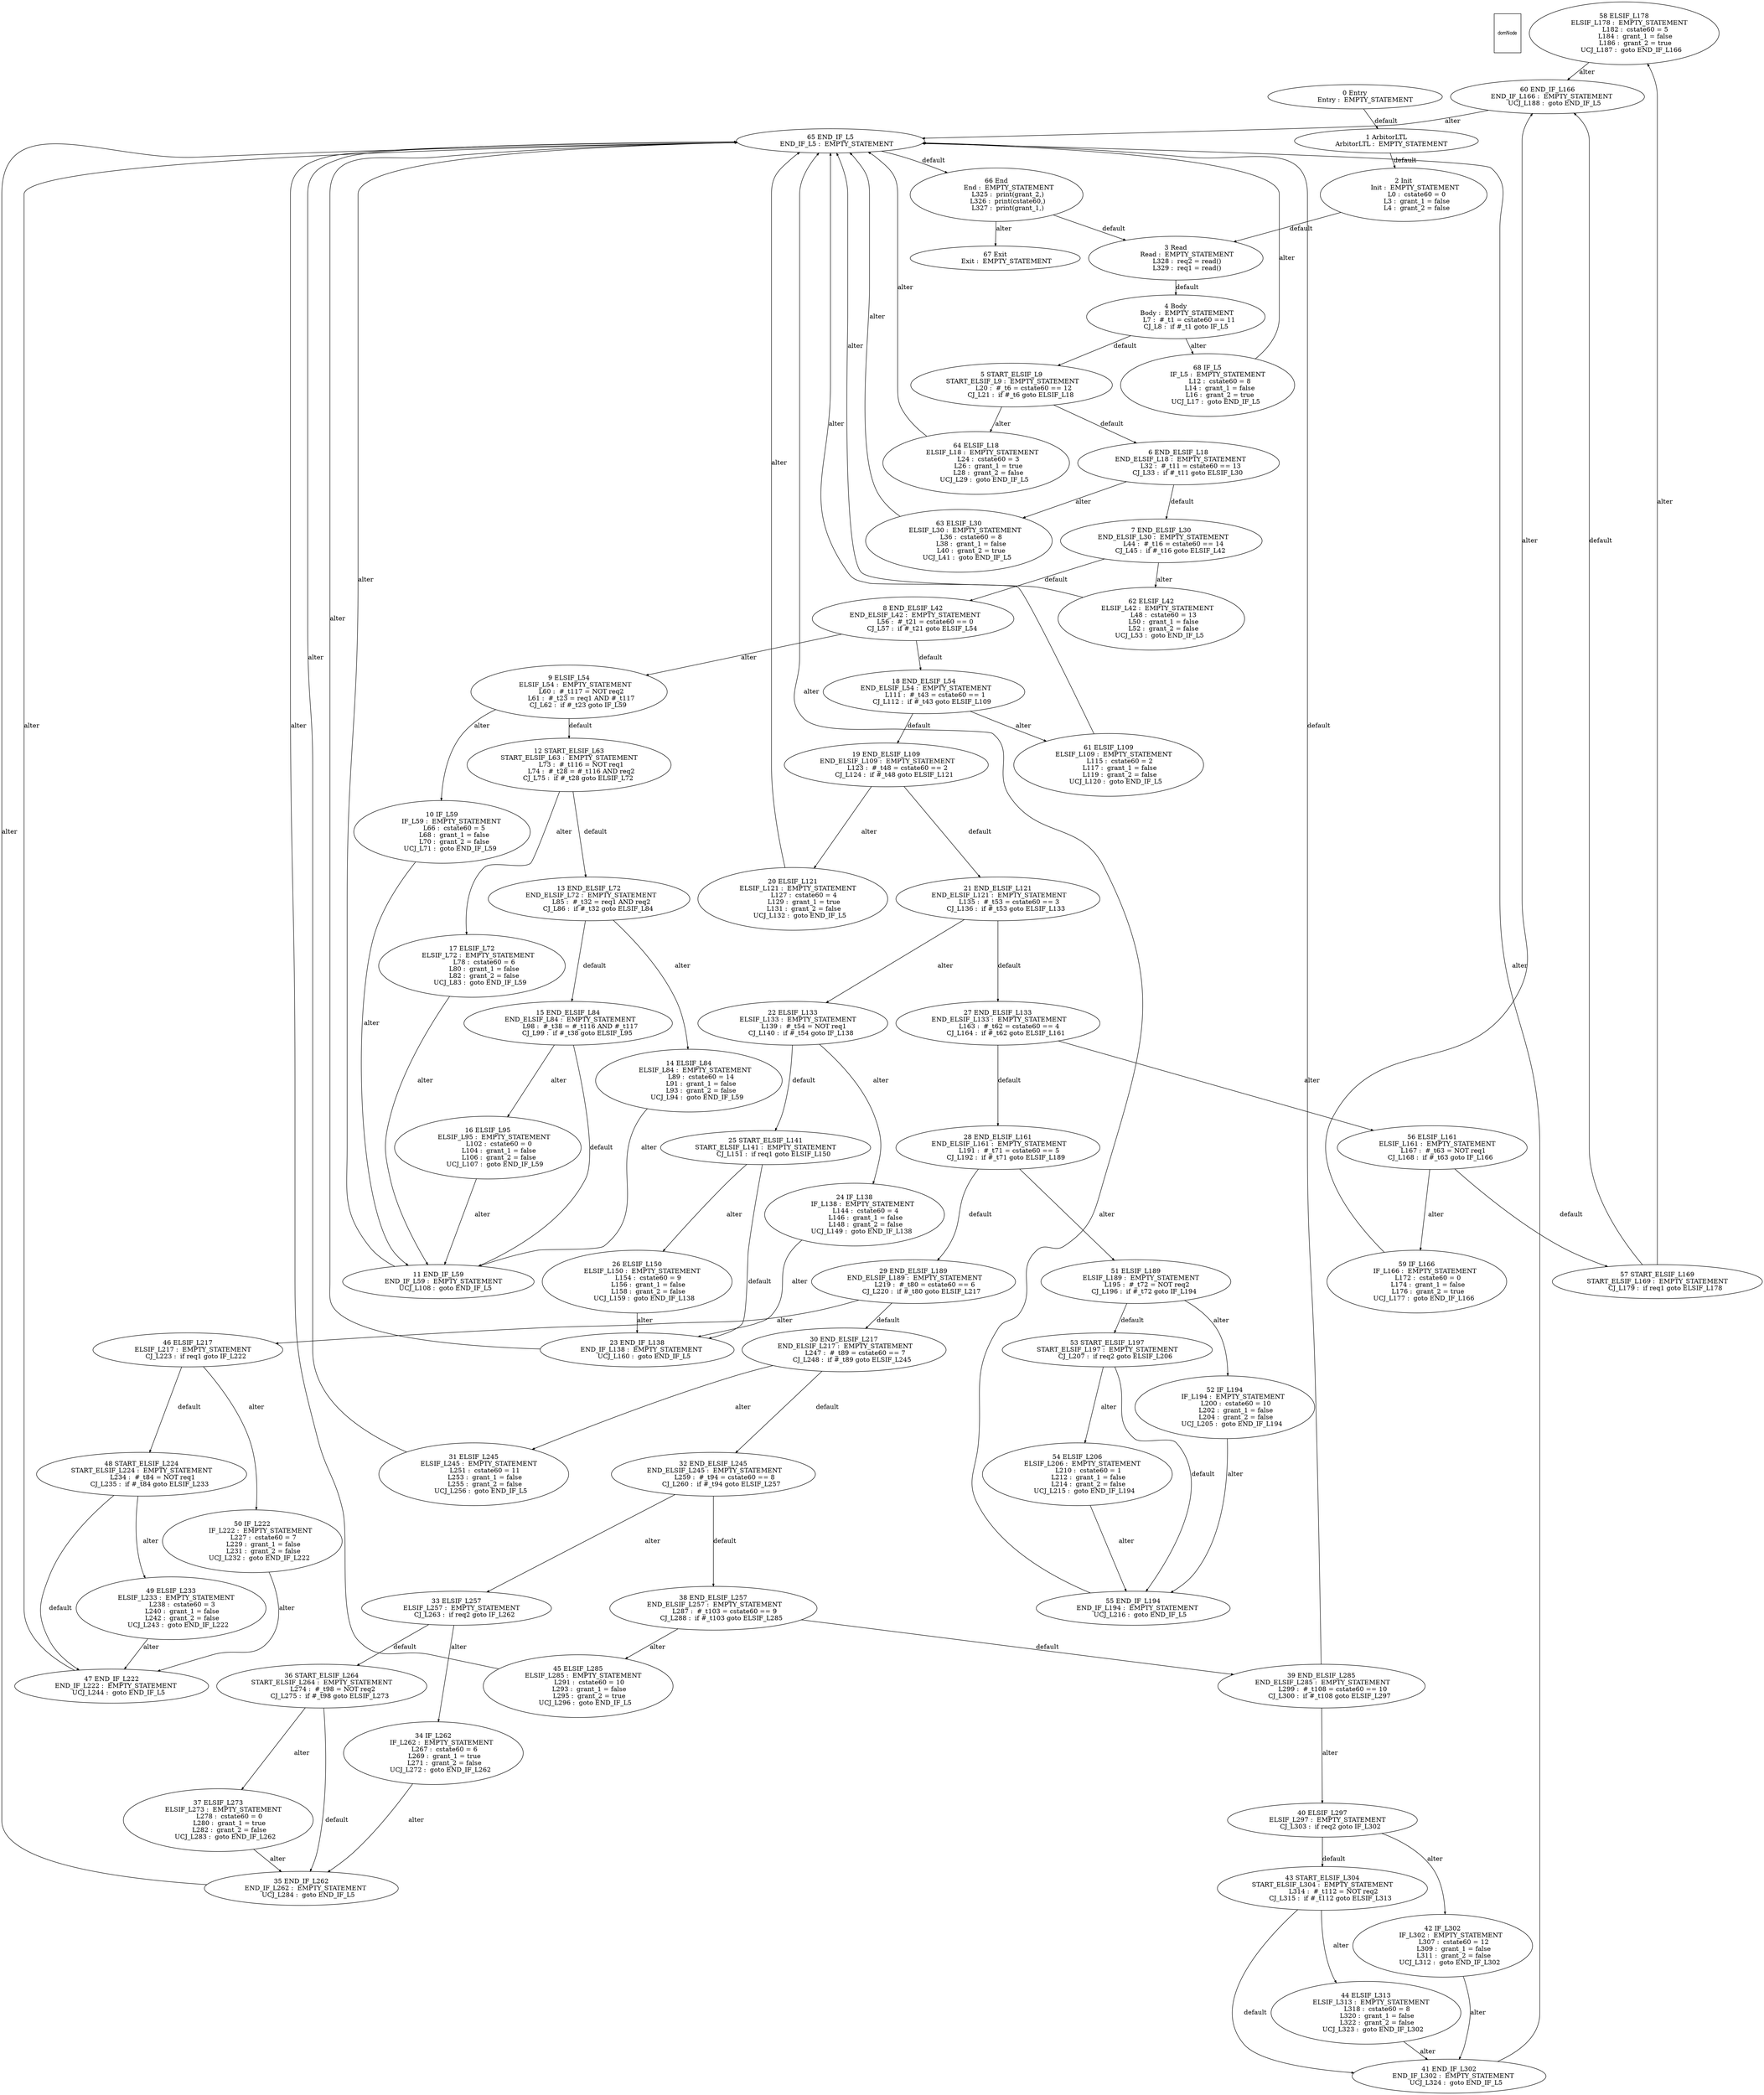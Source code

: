 digraph G {
  ranksep=.25;
  edge [arrowsize=.5]
  domNode [shape=rectangle, fontname="ArialNarrow",
        fontsize=12,  height=1.2];
  "58 ELSIF_L178
     ELSIF_L178 :  EMPTY_STATEMENT
           L182 :  cstate60 = 5
           L184 :  grant_1 = false
           L186 :  grant_2 = true
       UCJ_L187 :  goto END_IF_L166
"; "10 IF_L59
         IF_L59 :  EMPTY_STATEMENT
            L66 :  cstate60 = 5
            L68 :  grant_1 = false
            L70 :  grant_2 = false
        UCJ_L71 :  goto END_IF_L59
"; "45 ELSIF_L285
     ELSIF_L285 :  EMPTY_STATEMENT
           L291 :  cstate60 = 10
           L293 :  grant_1 = false
           L295 :  grant_2 = true
       UCJ_L296 :  goto END_IF_L5
"; "41 END_IF_L302
    END_IF_L302 :  EMPTY_STATEMENT
       UCJ_L324 :  goto END_IF_L5
"; "39 END_ELSIF_L285
 END_ELSIF_L285 :  EMPTY_STATEMENT
           L299 :  #_t108 = cstate60 == 10
        CJ_L300 :  if #_t108 goto ELSIF_L297
"; "16 ELSIF_L95
      ELSIF_L95 :  EMPTY_STATEMENT
           L102 :  cstate60 = 0
           L104 :  grant_1 = false
           L106 :  grant_2 = false
       UCJ_L107 :  goto END_IF_L59
"; "38 END_ELSIF_L257
 END_ELSIF_L257 :  EMPTY_STATEMENT
           L287 :  #_t103 = cstate60 == 9
        CJ_L288 :  if #_t103 goto ELSIF_L285
"; "37 ELSIF_L273
     ELSIF_L273 :  EMPTY_STATEMENT
           L278 :  cstate60 = 0
           L280 :  grant_1 = true
           L282 :  grant_2 = false
       UCJ_L283 :  goto END_IF_L262
"; "27 END_ELSIF_L133
 END_ELSIF_L133 :  EMPTY_STATEMENT
           L163 :  #_t62 = cstate60 == 4
        CJ_L164 :  if #_t62 goto ELSIF_L161
"; "54 ELSIF_L206
     ELSIF_L206 :  EMPTY_STATEMENT
           L210 :  cstate60 = 1
           L212 :  grant_1 = false
           L214 :  grant_2 = false
       UCJ_L215 :  goto END_IF_L194
"; "47 END_IF_L222
    END_IF_L222 :  EMPTY_STATEMENT
       UCJ_L244 :  goto END_IF_L5
"; "12 START_ELSIF_L63
START_ELSIF_L63 :  EMPTY_STATEMENT
            L73 :  #_t116 = NOT req1
            L74 :  #_t28 = #_t116 AND req2
         CJ_L75 :  if #_t28 goto ELSIF_L72
"; "17 ELSIF_L72
      ELSIF_L72 :  EMPTY_STATEMENT
            L78 :  cstate60 = 6
            L80 :  grant_1 = false
            L82 :  grant_2 = false
        UCJ_L83 :  goto END_IF_L59
"; "33 ELSIF_L257
     ELSIF_L257 :  EMPTY_STATEMENT
        CJ_L263 :  if req2 goto IF_L262
"; "22 ELSIF_L133
     ELSIF_L133 :  EMPTY_STATEMENT
           L139 :  #_t54 = NOT req1
        CJ_L140 :  if #_t54 goto IF_L138
"; "25 START_ELSIF_L141
START_ELSIF_L141 :  EMPTY_STATEMENT
        CJ_L151 :  if req1 goto ELSIF_L150
"; "60 END_IF_L166
    END_IF_L166 :  EMPTY_STATEMENT
       UCJ_L188 :  goto END_IF_L5
"; "32 END_ELSIF_L245
 END_ELSIF_L245 :  EMPTY_STATEMENT
           L259 :  #_t94 = cstate60 == 8
        CJ_L260 :  if #_t94 goto ELSIF_L257
"; "19 END_ELSIF_L109
 END_ELSIF_L109 :  EMPTY_STATEMENT
           L123 :  #_t48 = cstate60 == 2
        CJ_L124 :  if #_t48 goto ELSIF_L121
"; "44 ELSIF_L313
     ELSIF_L313 :  EMPTY_STATEMENT
           L318 :  cstate60 = 8
           L320 :  grant_1 = false
           L322 :  grant_2 = false
       UCJ_L323 :  goto END_IF_L302
"; "35 END_IF_L262
    END_IF_L262 :  EMPTY_STATEMENT
       UCJ_L284 :  goto END_IF_L5
"; "43 START_ELSIF_L304
START_ELSIF_L304 :  EMPTY_STATEMENT
           L314 :  #_t112 = NOT req2
        CJ_L315 :  if #_t112 goto ELSIF_L313
"; "62 ELSIF_L42
      ELSIF_L42 :  EMPTY_STATEMENT
            L48 :  cstate60 = 13
            L50 :  grant_1 = false
            L52 :  grant_2 = false
        UCJ_L53 :  goto END_IF_L5
"; "50 IF_L222
        IF_L222 :  EMPTY_STATEMENT
           L227 :  cstate60 = 7
           L229 :  grant_1 = false
           L231 :  grant_2 = false
       UCJ_L232 :  goto END_IF_L222
"; "55 END_IF_L194
    END_IF_L194 :  EMPTY_STATEMENT
       UCJ_L216 :  goto END_IF_L5
"; "57 START_ELSIF_L169
START_ELSIF_L169 :  EMPTY_STATEMENT
        CJ_L179 :  if req1 goto ELSIF_L178
"; "53 START_ELSIF_L197
START_ELSIF_L197 :  EMPTY_STATEMENT
        CJ_L207 :  if req2 goto ELSIF_L206
"; "1 ArbitorLTL
     ArbitorLTL :  EMPTY_STATEMENT
"; "4 Body
           Body :  EMPTY_STATEMENT
             L7 :  #_t1 = cstate60 == 11
          CJ_L8 :  if #_t1 goto IF_L5
"; "18 END_ELSIF_L54
  END_ELSIF_L54 :  EMPTY_STATEMENT
           L111 :  #_t43 = cstate60 == 1
        CJ_L112 :  if #_t43 goto ELSIF_L109
"; "63 ELSIF_L30
      ELSIF_L30 :  EMPTY_STATEMENT
            L36 :  cstate60 = 8
            L38 :  grant_1 = false
            L40 :  grant_2 = true
        UCJ_L41 :  goto END_IF_L5
"; "52 IF_L194
        IF_L194 :  EMPTY_STATEMENT
           L200 :  cstate60 = 10
           L202 :  grant_1 = false
           L204 :  grant_2 = false
       UCJ_L205 :  goto END_IF_L194
"; "0 Entry
          Entry :  EMPTY_STATEMENT
"; "15 END_ELSIF_L84
  END_ELSIF_L84 :  EMPTY_STATEMENT
            L98 :  #_t38 = #_t116 AND #_t117
         CJ_L99 :  if #_t38 goto ELSIF_L95
"; "59 IF_L166
        IF_L166 :  EMPTY_STATEMENT
           L172 :  cstate60 = 0
           L174 :  grant_1 = false
           L176 :  grant_2 = true
       UCJ_L177 :  goto END_IF_L166
"; "36 START_ELSIF_L264
START_ELSIF_L264 :  EMPTY_STATEMENT
           L274 :  #_t98 = NOT req2
        CJ_L275 :  if #_t98 goto ELSIF_L273
"; "6 END_ELSIF_L18
  END_ELSIF_L18 :  EMPTY_STATEMENT
            L32 :  #_t11 = cstate60 == 13
         CJ_L33 :  if #_t11 goto ELSIF_L30
"; "49 ELSIF_L233
     ELSIF_L233 :  EMPTY_STATEMENT
           L238 :  cstate60 = 3
           L240 :  grant_1 = false
           L242 :  grant_2 = false
       UCJ_L243 :  goto END_IF_L222
"; "40 ELSIF_L297
     ELSIF_L297 :  EMPTY_STATEMENT
        CJ_L303 :  if req2 goto IF_L302
"; "42 IF_L302
        IF_L302 :  EMPTY_STATEMENT
           L307 :  cstate60 = 12
           L309 :  grant_1 = false
           L311 :  grant_2 = false
       UCJ_L312 :  goto END_IF_L302
"; "30 END_ELSIF_L217
 END_ELSIF_L217 :  EMPTY_STATEMENT
           L247 :  #_t89 = cstate60 == 7
        CJ_L248 :  if #_t89 goto ELSIF_L245
"; "3 Read
           Read :  EMPTY_STATEMENT
           L328 :  req2 = read()
           L329 :  req1 = read()
"; "56 ELSIF_L161
     ELSIF_L161 :  EMPTY_STATEMENT
           L167 :  #_t63 = NOT req1
        CJ_L168 :  if #_t63 goto IF_L166
"; "11 END_IF_L59
     END_IF_L59 :  EMPTY_STATEMENT
       UCJ_L108 :  goto END_IF_L5
"; "26 ELSIF_L150
     ELSIF_L150 :  EMPTY_STATEMENT
           L154 :  cstate60 = 9
           L156 :  grant_1 = false
           L158 :  grant_2 = false
       UCJ_L159 :  goto END_IF_L138
"; "65 END_IF_L5
      END_IF_L5 :  EMPTY_STATEMENT
"; "8 END_ELSIF_L42
  END_ELSIF_L42 :  EMPTY_STATEMENT
            L56 :  #_t21 = cstate60 == 0
         CJ_L57 :  if #_t21 goto ELSIF_L54
"; "9 ELSIF_L54
      ELSIF_L54 :  EMPTY_STATEMENT
            L60 :  #_t117 = NOT req2
            L61 :  #_t23 = req1 AND #_t117
         CJ_L62 :  if #_t23 goto IF_L59
"; "20 ELSIF_L121
     ELSIF_L121 :  EMPTY_STATEMENT
           L127 :  cstate60 = 4
           L129 :  grant_1 = true
           L131 :  grant_2 = false
       UCJ_L132 :  goto END_IF_L5
"; "28 END_ELSIF_L161
 END_ELSIF_L161 :  EMPTY_STATEMENT
           L191 :  #_t71 = cstate60 == 5
        CJ_L192 :  if #_t71 goto ELSIF_L189
"; "68 IF_L5
          IF_L5 :  EMPTY_STATEMENT
            L12 :  cstate60 = 8
            L14 :  grant_1 = false
            L16 :  grant_2 = true
        UCJ_L17 :  goto END_IF_L5
"; "23 END_IF_L138
    END_IF_L138 :  EMPTY_STATEMENT
       UCJ_L160 :  goto END_IF_L5
"; "66 End
            End :  EMPTY_STATEMENT
           L325 :  print(grant_2,)
           L326 :  print(cstate60,)
           L327 :  print(grant_1,)
"; "7 END_ELSIF_L30
  END_ELSIF_L30 :  EMPTY_STATEMENT
            L44 :  #_t16 = cstate60 == 14
         CJ_L45 :  if #_t16 goto ELSIF_L42
"; "14 ELSIF_L84
      ELSIF_L84 :  EMPTY_STATEMENT
            L89 :  cstate60 = 14
            L91 :  grant_1 = false
            L93 :  grant_2 = false
        UCJ_L94 :  goto END_IF_L59
"; "31 ELSIF_L245
     ELSIF_L245 :  EMPTY_STATEMENT
           L251 :  cstate60 = 11
           L253 :  grant_1 = false
           L255 :  grant_2 = false
       UCJ_L256 :  goto END_IF_L5
"; "13 END_ELSIF_L72
  END_ELSIF_L72 :  EMPTY_STATEMENT
            L85 :  #_t32 = req1 AND req2
         CJ_L86 :  if #_t32 goto ELSIF_L84
"; "24 IF_L138
        IF_L138 :  EMPTY_STATEMENT
           L144 :  cstate60 = 4
           L146 :  grant_1 = false
           L148 :  grant_2 = false
       UCJ_L149 :  goto END_IF_L138
"; "5 START_ELSIF_L9
 START_ELSIF_L9 :  EMPTY_STATEMENT
            L20 :  #_t6 = cstate60 == 12
         CJ_L21 :  if #_t6 goto ELSIF_L18
"; "21 END_ELSIF_L121
 END_ELSIF_L121 :  EMPTY_STATEMENT
           L135 :  #_t53 = cstate60 == 3
        CJ_L136 :  if #_t53 goto ELSIF_L133
"; "61 ELSIF_L109
     ELSIF_L109 :  EMPTY_STATEMENT
           L115 :  cstate60 = 2
           L117 :  grant_1 = false
           L119 :  grant_2 = false
       UCJ_L120 :  goto END_IF_L5
"; "2 Init
           Init :  EMPTY_STATEMENT
             L0 :  cstate60 = 0
             L3 :  grant_1 = false
             L4 :  grant_2 = false
"; "34 IF_L262
        IF_L262 :  EMPTY_STATEMENT
           L267 :  cstate60 = 6
           L269 :  grant_1 = true
           L271 :  grant_2 = false
       UCJ_L272 :  goto END_IF_L262
"; "64 ELSIF_L18
      ELSIF_L18 :  EMPTY_STATEMENT
            L24 :  cstate60 = 3
            L26 :  grant_1 = true
            L28 :  grant_2 = false
        UCJ_L29 :  goto END_IF_L5
"; "48 START_ELSIF_L224
START_ELSIF_L224 :  EMPTY_STATEMENT
           L234 :  #_t84 = NOT req1
        CJ_L235 :  if #_t84 goto ELSIF_L233
"; "46 ELSIF_L217
     ELSIF_L217 :  EMPTY_STATEMENT
        CJ_L223 :  if req1 goto IF_L222
"; "29 END_ELSIF_L189
 END_ELSIF_L189 :  EMPTY_STATEMENT
           L219 :  #_t80 = cstate60 == 6
        CJ_L220 :  if #_t80 goto ELSIF_L217
"; "67 Exit
           Exit :  EMPTY_STATEMENT
"; "51 ELSIF_L189
     ELSIF_L189 :  EMPTY_STATEMENT
           L195 :  #_t72 = NOT req2
        CJ_L196 :  if #_t72 goto IF_L194
"; 
  "1 ArbitorLTL
     ArbitorLTL :  EMPTY_STATEMENT
" -> "2 Init
           Init :  EMPTY_STATEMENT
             L0 :  cstate60 = 0
             L3 :  grant_1 = false
             L4 :  grant_2 = false
"  [label="default"];
  "2 Init
           Init :  EMPTY_STATEMENT
             L0 :  cstate60 = 0
             L3 :  grant_1 = false
             L4 :  grant_2 = false
" -> "3 Read
           Read :  EMPTY_STATEMENT
           L328 :  req2 = read()
           L329 :  req1 = read()
"  [label="default"];
  "4 Body
           Body :  EMPTY_STATEMENT
             L7 :  #_t1 = cstate60 == 11
          CJ_L8 :  if #_t1 goto IF_L5
" -> "5 START_ELSIF_L9
 START_ELSIF_L9 :  EMPTY_STATEMENT
            L20 :  #_t6 = cstate60 == 12
         CJ_L21 :  if #_t6 goto ELSIF_L18
"  [label="default"];
  "4 Body
           Body :  EMPTY_STATEMENT
             L7 :  #_t1 = cstate60 == 11
          CJ_L8 :  if #_t1 goto IF_L5
" -> "68 IF_L5
          IF_L5 :  EMPTY_STATEMENT
            L12 :  cstate60 = 8
            L14 :  grant_1 = false
            L16 :  grant_2 = true
        UCJ_L17 :  goto END_IF_L5
"  [label="alter"];
  "68 IF_L5
          IF_L5 :  EMPTY_STATEMENT
            L12 :  cstate60 = 8
            L14 :  grant_1 = false
            L16 :  grant_2 = true
        UCJ_L17 :  goto END_IF_L5
" -> "65 END_IF_L5
      END_IF_L5 :  EMPTY_STATEMENT
"  [label="alter"];
  "5 START_ELSIF_L9
 START_ELSIF_L9 :  EMPTY_STATEMENT
            L20 :  #_t6 = cstate60 == 12
         CJ_L21 :  if #_t6 goto ELSIF_L18
" -> "6 END_ELSIF_L18
  END_ELSIF_L18 :  EMPTY_STATEMENT
            L32 :  #_t11 = cstate60 == 13
         CJ_L33 :  if #_t11 goto ELSIF_L30
"  [label="default"];
  "5 START_ELSIF_L9
 START_ELSIF_L9 :  EMPTY_STATEMENT
            L20 :  #_t6 = cstate60 == 12
         CJ_L21 :  if #_t6 goto ELSIF_L18
" -> "64 ELSIF_L18
      ELSIF_L18 :  EMPTY_STATEMENT
            L24 :  cstate60 = 3
            L26 :  grant_1 = true
            L28 :  grant_2 = false
        UCJ_L29 :  goto END_IF_L5
"  [label="alter"];
  "64 ELSIF_L18
      ELSIF_L18 :  EMPTY_STATEMENT
            L24 :  cstate60 = 3
            L26 :  grant_1 = true
            L28 :  grant_2 = false
        UCJ_L29 :  goto END_IF_L5
" -> "65 END_IF_L5
      END_IF_L5 :  EMPTY_STATEMENT
"  [label="alter"];
  "6 END_ELSIF_L18
  END_ELSIF_L18 :  EMPTY_STATEMENT
            L32 :  #_t11 = cstate60 == 13
         CJ_L33 :  if #_t11 goto ELSIF_L30
" -> "7 END_ELSIF_L30
  END_ELSIF_L30 :  EMPTY_STATEMENT
            L44 :  #_t16 = cstate60 == 14
         CJ_L45 :  if #_t16 goto ELSIF_L42
"  [label="default"];
  "6 END_ELSIF_L18
  END_ELSIF_L18 :  EMPTY_STATEMENT
            L32 :  #_t11 = cstate60 == 13
         CJ_L33 :  if #_t11 goto ELSIF_L30
" -> "63 ELSIF_L30
      ELSIF_L30 :  EMPTY_STATEMENT
            L36 :  cstate60 = 8
            L38 :  grant_1 = false
            L40 :  grant_2 = true
        UCJ_L41 :  goto END_IF_L5
"  [label="alter"];
  "63 ELSIF_L30
      ELSIF_L30 :  EMPTY_STATEMENT
            L36 :  cstate60 = 8
            L38 :  grant_1 = false
            L40 :  grant_2 = true
        UCJ_L41 :  goto END_IF_L5
" -> "65 END_IF_L5
      END_IF_L5 :  EMPTY_STATEMENT
"  [label="alter"];
  "7 END_ELSIF_L30
  END_ELSIF_L30 :  EMPTY_STATEMENT
            L44 :  #_t16 = cstate60 == 14
         CJ_L45 :  if #_t16 goto ELSIF_L42
" -> "8 END_ELSIF_L42
  END_ELSIF_L42 :  EMPTY_STATEMENT
            L56 :  #_t21 = cstate60 == 0
         CJ_L57 :  if #_t21 goto ELSIF_L54
"  [label="default"];
  "7 END_ELSIF_L30
  END_ELSIF_L30 :  EMPTY_STATEMENT
            L44 :  #_t16 = cstate60 == 14
         CJ_L45 :  if #_t16 goto ELSIF_L42
" -> "62 ELSIF_L42
      ELSIF_L42 :  EMPTY_STATEMENT
            L48 :  cstate60 = 13
            L50 :  grant_1 = false
            L52 :  grant_2 = false
        UCJ_L53 :  goto END_IF_L5
"  [label="alter"];
  "62 ELSIF_L42
      ELSIF_L42 :  EMPTY_STATEMENT
            L48 :  cstate60 = 13
            L50 :  grant_1 = false
            L52 :  grant_2 = false
        UCJ_L53 :  goto END_IF_L5
" -> "65 END_IF_L5
      END_IF_L5 :  EMPTY_STATEMENT
"  [label="alter"];
  "8 END_ELSIF_L42
  END_ELSIF_L42 :  EMPTY_STATEMENT
            L56 :  #_t21 = cstate60 == 0
         CJ_L57 :  if #_t21 goto ELSIF_L54
" -> "18 END_ELSIF_L54
  END_ELSIF_L54 :  EMPTY_STATEMENT
           L111 :  #_t43 = cstate60 == 1
        CJ_L112 :  if #_t43 goto ELSIF_L109
"  [label="default"];
  "8 END_ELSIF_L42
  END_ELSIF_L42 :  EMPTY_STATEMENT
            L56 :  #_t21 = cstate60 == 0
         CJ_L57 :  if #_t21 goto ELSIF_L54
" -> "9 ELSIF_L54
      ELSIF_L54 :  EMPTY_STATEMENT
            L60 :  #_t117 = NOT req2
            L61 :  #_t23 = req1 AND #_t117
         CJ_L62 :  if #_t23 goto IF_L59
"  [label="alter"];
  "9 ELSIF_L54
      ELSIF_L54 :  EMPTY_STATEMENT
            L60 :  #_t117 = NOT req2
            L61 :  #_t23 = req1 AND #_t117
         CJ_L62 :  if #_t23 goto IF_L59
" -> "12 START_ELSIF_L63
START_ELSIF_L63 :  EMPTY_STATEMENT
            L73 :  #_t116 = NOT req1
            L74 :  #_t28 = #_t116 AND req2
         CJ_L75 :  if #_t28 goto ELSIF_L72
"  [label="default"];
  "9 ELSIF_L54
      ELSIF_L54 :  EMPTY_STATEMENT
            L60 :  #_t117 = NOT req2
            L61 :  #_t23 = req1 AND #_t117
         CJ_L62 :  if #_t23 goto IF_L59
" -> "10 IF_L59
         IF_L59 :  EMPTY_STATEMENT
            L66 :  cstate60 = 5
            L68 :  grant_1 = false
            L70 :  grant_2 = false
        UCJ_L71 :  goto END_IF_L59
"  [label="alter"];
  "10 IF_L59
         IF_L59 :  EMPTY_STATEMENT
            L66 :  cstate60 = 5
            L68 :  grant_1 = false
            L70 :  grant_2 = false
        UCJ_L71 :  goto END_IF_L59
" -> "11 END_IF_L59
     END_IF_L59 :  EMPTY_STATEMENT
       UCJ_L108 :  goto END_IF_L5
"  [label="alter"];
  "12 START_ELSIF_L63
START_ELSIF_L63 :  EMPTY_STATEMENT
            L73 :  #_t116 = NOT req1
            L74 :  #_t28 = #_t116 AND req2
         CJ_L75 :  if #_t28 goto ELSIF_L72
" -> "13 END_ELSIF_L72
  END_ELSIF_L72 :  EMPTY_STATEMENT
            L85 :  #_t32 = req1 AND req2
         CJ_L86 :  if #_t32 goto ELSIF_L84
"  [label="default"];
  "12 START_ELSIF_L63
START_ELSIF_L63 :  EMPTY_STATEMENT
            L73 :  #_t116 = NOT req1
            L74 :  #_t28 = #_t116 AND req2
         CJ_L75 :  if #_t28 goto ELSIF_L72
" -> "17 ELSIF_L72
      ELSIF_L72 :  EMPTY_STATEMENT
            L78 :  cstate60 = 6
            L80 :  grant_1 = false
            L82 :  grant_2 = false
        UCJ_L83 :  goto END_IF_L59
"  [label="alter"];
  "17 ELSIF_L72
      ELSIF_L72 :  EMPTY_STATEMENT
            L78 :  cstate60 = 6
            L80 :  grant_1 = false
            L82 :  grant_2 = false
        UCJ_L83 :  goto END_IF_L59
" -> "11 END_IF_L59
     END_IF_L59 :  EMPTY_STATEMENT
       UCJ_L108 :  goto END_IF_L5
"  [label="alter"];
  "13 END_ELSIF_L72
  END_ELSIF_L72 :  EMPTY_STATEMENT
            L85 :  #_t32 = req1 AND req2
         CJ_L86 :  if #_t32 goto ELSIF_L84
" -> "15 END_ELSIF_L84
  END_ELSIF_L84 :  EMPTY_STATEMENT
            L98 :  #_t38 = #_t116 AND #_t117
         CJ_L99 :  if #_t38 goto ELSIF_L95
"  [label="default"];
  "13 END_ELSIF_L72
  END_ELSIF_L72 :  EMPTY_STATEMENT
            L85 :  #_t32 = req1 AND req2
         CJ_L86 :  if #_t32 goto ELSIF_L84
" -> "14 ELSIF_L84
      ELSIF_L84 :  EMPTY_STATEMENT
            L89 :  cstate60 = 14
            L91 :  grant_1 = false
            L93 :  grant_2 = false
        UCJ_L94 :  goto END_IF_L59
"  [label="alter"];
  "14 ELSIF_L84
      ELSIF_L84 :  EMPTY_STATEMENT
            L89 :  cstate60 = 14
            L91 :  grant_1 = false
            L93 :  grant_2 = false
        UCJ_L94 :  goto END_IF_L59
" -> "11 END_IF_L59
     END_IF_L59 :  EMPTY_STATEMENT
       UCJ_L108 :  goto END_IF_L5
"  [label="alter"];
  "15 END_ELSIF_L84
  END_ELSIF_L84 :  EMPTY_STATEMENT
            L98 :  #_t38 = #_t116 AND #_t117
         CJ_L99 :  if #_t38 goto ELSIF_L95
" -> "11 END_IF_L59
     END_IF_L59 :  EMPTY_STATEMENT
       UCJ_L108 :  goto END_IF_L5
"  [label="default"];
  "15 END_ELSIF_L84
  END_ELSIF_L84 :  EMPTY_STATEMENT
            L98 :  #_t38 = #_t116 AND #_t117
         CJ_L99 :  if #_t38 goto ELSIF_L95
" -> "16 ELSIF_L95
      ELSIF_L95 :  EMPTY_STATEMENT
           L102 :  cstate60 = 0
           L104 :  grant_1 = false
           L106 :  grant_2 = false
       UCJ_L107 :  goto END_IF_L59
"  [label="alter"];
  "16 ELSIF_L95
      ELSIF_L95 :  EMPTY_STATEMENT
           L102 :  cstate60 = 0
           L104 :  grant_1 = false
           L106 :  grant_2 = false
       UCJ_L107 :  goto END_IF_L59
" -> "11 END_IF_L59
     END_IF_L59 :  EMPTY_STATEMENT
       UCJ_L108 :  goto END_IF_L5
"  [label="alter"];
  "11 END_IF_L59
     END_IF_L59 :  EMPTY_STATEMENT
       UCJ_L108 :  goto END_IF_L5
" -> "65 END_IF_L5
      END_IF_L5 :  EMPTY_STATEMENT
"  [label="alter"];
  "18 END_ELSIF_L54
  END_ELSIF_L54 :  EMPTY_STATEMENT
           L111 :  #_t43 = cstate60 == 1
        CJ_L112 :  if #_t43 goto ELSIF_L109
" -> "19 END_ELSIF_L109
 END_ELSIF_L109 :  EMPTY_STATEMENT
           L123 :  #_t48 = cstate60 == 2
        CJ_L124 :  if #_t48 goto ELSIF_L121
"  [label="default"];
  "18 END_ELSIF_L54
  END_ELSIF_L54 :  EMPTY_STATEMENT
           L111 :  #_t43 = cstate60 == 1
        CJ_L112 :  if #_t43 goto ELSIF_L109
" -> "61 ELSIF_L109
     ELSIF_L109 :  EMPTY_STATEMENT
           L115 :  cstate60 = 2
           L117 :  grant_1 = false
           L119 :  grant_2 = false
       UCJ_L120 :  goto END_IF_L5
"  [label="alter"];
  "61 ELSIF_L109
     ELSIF_L109 :  EMPTY_STATEMENT
           L115 :  cstate60 = 2
           L117 :  grant_1 = false
           L119 :  grant_2 = false
       UCJ_L120 :  goto END_IF_L5
" -> "65 END_IF_L5
      END_IF_L5 :  EMPTY_STATEMENT
"  [label="alter"];
  "19 END_ELSIF_L109
 END_ELSIF_L109 :  EMPTY_STATEMENT
           L123 :  #_t48 = cstate60 == 2
        CJ_L124 :  if #_t48 goto ELSIF_L121
" -> "21 END_ELSIF_L121
 END_ELSIF_L121 :  EMPTY_STATEMENT
           L135 :  #_t53 = cstate60 == 3
        CJ_L136 :  if #_t53 goto ELSIF_L133
"  [label="default"];
  "19 END_ELSIF_L109
 END_ELSIF_L109 :  EMPTY_STATEMENT
           L123 :  #_t48 = cstate60 == 2
        CJ_L124 :  if #_t48 goto ELSIF_L121
" -> "20 ELSIF_L121
     ELSIF_L121 :  EMPTY_STATEMENT
           L127 :  cstate60 = 4
           L129 :  grant_1 = true
           L131 :  grant_2 = false
       UCJ_L132 :  goto END_IF_L5
"  [label="alter"];
  "20 ELSIF_L121
     ELSIF_L121 :  EMPTY_STATEMENT
           L127 :  cstate60 = 4
           L129 :  grant_1 = true
           L131 :  grant_2 = false
       UCJ_L132 :  goto END_IF_L5
" -> "65 END_IF_L5
      END_IF_L5 :  EMPTY_STATEMENT
"  [label="alter"];
  "21 END_ELSIF_L121
 END_ELSIF_L121 :  EMPTY_STATEMENT
           L135 :  #_t53 = cstate60 == 3
        CJ_L136 :  if #_t53 goto ELSIF_L133
" -> "27 END_ELSIF_L133
 END_ELSIF_L133 :  EMPTY_STATEMENT
           L163 :  #_t62 = cstate60 == 4
        CJ_L164 :  if #_t62 goto ELSIF_L161
"  [label="default"];
  "21 END_ELSIF_L121
 END_ELSIF_L121 :  EMPTY_STATEMENT
           L135 :  #_t53 = cstate60 == 3
        CJ_L136 :  if #_t53 goto ELSIF_L133
" -> "22 ELSIF_L133
     ELSIF_L133 :  EMPTY_STATEMENT
           L139 :  #_t54 = NOT req1
        CJ_L140 :  if #_t54 goto IF_L138
"  [label="alter"];
  "22 ELSIF_L133
     ELSIF_L133 :  EMPTY_STATEMENT
           L139 :  #_t54 = NOT req1
        CJ_L140 :  if #_t54 goto IF_L138
" -> "25 START_ELSIF_L141
START_ELSIF_L141 :  EMPTY_STATEMENT
        CJ_L151 :  if req1 goto ELSIF_L150
"  [label="default"];
  "22 ELSIF_L133
     ELSIF_L133 :  EMPTY_STATEMENT
           L139 :  #_t54 = NOT req1
        CJ_L140 :  if #_t54 goto IF_L138
" -> "24 IF_L138
        IF_L138 :  EMPTY_STATEMENT
           L144 :  cstate60 = 4
           L146 :  grant_1 = false
           L148 :  grant_2 = false
       UCJ_L149 :  goto END_IF_L138
"  [label="alter"];
  "24 IF_L138
        IF_L138 :  EMPTY_STATEMENT
           L144 :  cstate60 = 4
           L146 :  grant_1 = false
           L148 :  grant_2 = false
       UCJ_L149 :  goto END_IF_L138
" -> "23 END_IF_L138
    END_IF_L138 :  EMPTY_STATEMENT
       UCJ_L160 :  goto END_IF_L5
"  [label="alter"];
  "25 START_ELSIF_L141
START_ELSIF_L141 :  EMPTY_STATEMENT
        CJ_L151 :  if req1 goto ELSIF_L150
" -> "23 END_IF_L138
    END_IF_L138 :  EMPTY_STATEMENT
       UCJ_L160 :  goto END_IF_L5
"  [label="default"];
  "25 START_ELSIF_L141
START_ELSIF_L141 :  EMPTY_STATEMENT
        CJ_L151 :  if req1 goto ELSIF_L150
" -> "26 ELSIF_L150
     ELSIF_L150 :  EMPTY_STATEMENT
           L154 :  cstate60 = 9
           L156 :  grant_1 = false
           L158 :  grant_2 = false
       UCJ_L159 :  goto END_IF_L138
"  [label="alter"];
  "26 ELSIF_L150
     ELSIF_L150 :  EMPTY_STATEMENT
           L154 :  cstate60 = 9
           L156 :  grant_1 = false
           L158 :  grant_2 = false
       UCJ_L159 :  goto END_IF_L138
" -> "23 END_IF_L138
    END_IF_L138 :  EMPTY_STATEMENT
       UCJ_L160 :  goto END_IF_L5
"  [label="alter"];
  "23 END_IF_L138
    END_IF_L138 :  EMPTY_STATEMENT
       UCJ_L160 :  goto END_IF_L5
" -> "65 END_IF_L5
      END_IF_L5 :  EMPTY_STATEMENT
"  [label="alter"];
  "27 END_ELSIF_L133
 END_ELSIF_L133 :  EMPTY_STATEMENT
           L163 :  #_t62 = cstate60 == 4
        CJ_L164 :  if #_t62 goto ELSIF_L161
" -> "28 END_ELSIF_L161
 END_ELSIF_L161 :  EMPTY_STATEMENT
           L191 :  #_t71 = cstate60 == 5
        CJ_L192 :  if #_t71 goto ELSIF_L189
"  [label="default"];
  "27 END_ELSIF_L133
 END_ELSIF_L133 :  EMPTY_STATEMENT
           L163 :  #_t62 = cstate60 == 4
        CJ_L164 :  if #_t62 goto ELSIF_L161
" -> "56 ELSIF_L161
     ELSIF_L161 :  EMPTY_STATEMENT
           L167 :  #_t63 = NOT req1
        CJ_L168 :  if #_t63 goto IF_L166
"  [label="alter"];
  "56 ELSIF_L161
     ELSIF_L161 :  EMPTY_STATEMENT
           L167 :  #_t63 = NOT req1
        CJ_L168 :  if #_t63 goto IF_L166
" -> "57 START_ELSIF_L169
START_ELSIF_L169 :  EMPTY_STATEMENT
        CJ_L179 :  if req1 goto ELSIF_L178
"  [label="default"];
  "56 ELSIF_L161
     ELSIF_L161 :  EMPTY_STATEMENT
           L167 :  #_t63 = NOT req1
        CJ_L168 :  if #_t63 goto IF_L166
" -> "59 IF_L166
        IF_L166 :  EMPTY_STATEMENT
           L172 :  cstate60 = 0
           L174 :  grant_1 = false
           L176 :  grant_2 = true
       UCJ_L177 :  goto END_IF_L166
"  [label="alter"];
  "59 IF_L166
        IF_L166 :  EMPTY_STATEMENT
           L172 :  cstate60 = 0
           L174 :  grant_1 = false
           L176 :  grant_2 = true
       UCJ_L177 :  goto END_IF_L166
" -> "60 END_IF_L166
    END_IF_L166 :  EMPTY_STATEMENT
       UCJ_L188 :  goto END_IF_L5
"  [label="alter"];
  "57 START_ELSIF_L169
START_ELSIF_L169 :  EMPTY_STATEMENT
        CJ_L179 :  if req1 goto ELSIF_L178
" -> "60 END_IF_L166
    END_IF_L166 :  EMPTY_STATEMENT
       UCJ_L188 :  goto END_IF_L5
"  [label="default"];
  "57 START_ELSIF_L169
START_ELSIF_L169 :  EMPTY_STATEMENT
        CJ_L179 :  if req1 goto ELSIF_L178
" -> "58 ELSIF_L178
     ELSIF_L178 :  EMPTY_STATEMENT
           L182 :  cstate60 = 5
           L184 :  grant_1 = false
           L186 :  grant_2 = true
       UCJ_L187 :  goto END_IF_L166
"  [label="alter"];
  "58 ELSIF_L178
     ELSIF_L178 :  EMPTY_STATEMENT
           L182 :  cstate60 = 5
           L184 :  grant_1 = false
           L186 :  grant_2 = true
       UCJ_L187 :  goto END_IF_L166
" -> "60 END_IF_L166
    END_IF_L166 :  EMPTY_STATEMENT
       UCJ_L188 :  goto END_IF_L5
"  [label="alter"];
  "60 END_IF_L166
    END_IF_L166 :  EMPTY_STATEMENT
       UCJ_L188 :  goto END_IF_L5
" -> "65 END_IF_L5
      END_IF_L5 :  EMPTY_STATEMENT
"  [label="alter"];
  "28 END_ELSIF_L161
 END_ELSIF_L161 :  EMPTY_STATEMENT
           L191 :  #_t71 = cstate60 == 5
        CJ_L192 :  if #_t71 goto ELSIF_L189
" -> "29 END_ELSIF_L189
 END_ELSIF_L189 :  EMPTY_STATEMENT
           L219 :  #_t80 = cstate60 == 6
        CJ_L220 :  if #_t80 goto ELSIF_L217
"  [label="default"];
  "28 END_ELSIF_L161
 END_ELSIF_L161 :  EMPTY_STATEMENT
           L191 :  #_t71 = cstate60 == 5
        CJ_L192 :  if #_t71 goto ELSIF_L189
" -> "51 ELSIF_L189
     ELSIF_L189 :  EMPTY_STATEMENT
           L195 :  #_t72 = NOT req2
        CJ_L196 :  if #_t72 goto IF_L194
"  [label="alter"];
  "51 ELSIF_L189
     ELSIF_L189 :  EMPTY_STATEMENT
           L195 :  #_t72 = NOT req2
        CJ_L196 :  if #_t72 goto IF_L194
" -> "53 START_ELSIF_L197
START_ELSIF_L197 :  EMPTY_STATEMENT
        CJ_L207 :  if req2 goto ELSIF_L206
"  [label="default"];
  "51 ELSIF_L189
     ELSIF_L189 :  EMPTY_STATEMENT
           L195 :  #_t72 = NOT req2
        CJ_L196 :  if #_t72 goto IF_L194
" -> "52 IF_L194
        IF_L194 :  EMPTY_STATEMENT
           L200 :  cstate60 = 10
           L202 :  grant_1 = false
           L204 :  grant_2 = false
       UCJ_L205 :  goto END_IF_L194
"  [label="alter"];
  "52 IF_L194
        IF_L194 :  EMPTY_STATEMENT
           L200 :  cstate60 = 10
           L202 :  grant_1 = false
           L204 :  grant_2 = false
       UCJ_L205 :  goto END_IF_L194
" -> "55 END_IF_L194
    END_IF_L194 :  EMPTY_STATEMENT
       UCJ_L216 :  goto END_IF_L5
"  [label="alter"];
  "53 START_ELSIF_L197
START_ELSIF_L197 :  EMPTY_STATEMENT
        CJ_L207 :  if req2 goto ELSIF_L206
" -> "55 END_IF_L194
    END_IF_L194 :  EMPTY_STATEMENT
       UCJ_L216 :  goto END_IF_L5
"  [label="default"];
  "53 START_ELSIF_L197
START_ELSIF_L197 :  EMPTY_STATEMENT
        CJ_L207 :  if req2 goto ELSIF_L206
" -> "54 ELSIF_L206
     ELSIF_L206 :  EMPTY_STATEMENT
           L210 :  cstate60 = 1
           L212 :  grant_1 = false
           L214 :  grant_2 = false
       UCJ_L215 :  goto END_IF_L194
"  [label="alter"];
  "54 ELSIF_L206
     ELSIF_L206 :  EMPTY_STATEMENT
           L210 :  cstate60 = 1
           L212 :  grant_1 = false
           L214 :  grant_2 = false
       UCJ_L215 :  goto END_IF_L194
" -> "55 END_IF_L194
    END_IF_L194 :  EMPTY_STATEMENT
       UCJ_L216 :  goto END_IF_L5
"  [label="alter"];
  "55 END_IF_L194
    END_IF_L194 :  EMPTY_STATEMENT
       UCJ_L216 :  goto END_IF_L5
" -> "65 END_IF_L5
      END_IF_L5 :  EMPTY_STATEMENT
"  [label="alter"];
  "29 END_ELSIF_L189
 END_ELSIF_L189 :  EMPTY_STATEMENT
           L219 :  #_t80 = cstate60 == 6
        CJ_L220 :  if #_t80 goto ELSIF_L217
" -> "30 END_ELSIF_L217
 END_ELSIF_L217 :  EMPTY_STATEMENT
           L247 :  #_t89 = cstate60 == 7
        CJ_L248 :  if #_t89 goto ELSIF_L245
"  [label="default"];
  "29 END_ELSIF_L189
 END_ELSIF_L189 :  EMPTY_STATEMENT
           L219 :  #_t80 = cstate60 == 6
        CJ_L220 :  if #_t80 goto ELSIF_L217
" -> "46 ELSIF_L217
     ELSIF_L217 :  EMPTY_STATEMENT
        CJ_L223 :  if req1 goto IF_L222
"  [label="alter"];
  "46 ELSIF_L217
     ELSIF_L217 :  EMPTY_STATEMENT
        CJ_L223 :  if req1 goto IF_L222
" -> "48 START_ELSIF_L224
START_ELSIF_L224 :  EMPTY_STATEMENT
           L234 :  #_t84 = NOT req1
        CJ_L235 :  if #_t84 goto ELSIF_L233
"  [label="default"];
  "46 ELSIF_L217
     ELSIF_L217 :  EMPTY_STATEMENT
        CJ_L223 :  if req1 goto IF_L222
" -> "50 IF_L222
        IF_L222 :  EMPTY_STATEMENT
           L227 :  cstate60 = 7
           L229 :  grant_1 = false
           L231 :  grant_2 = false
       UCJ_L232 :  goto END_IF_L222
"  [label="alter"];
  "50 IF_L222
        IF_L222 :  EMPTY_STATEMENT
           L227 :  cstate60 = 7
           L229 :  grant_1 = false
           L231 :  grant_2 = false
       UCJ_L232 :  goto END_IF_L222
" -> "47 END_IF_L222
    END_IF_L222 :  EMPTY_STATEMENT
       UCJ_L244 :  goto END_IF_L5
"  [label="alter"];
  "48 START_ELSIF_L224
START_ELSIF_L224 :  EMPTY_STATEMENT
           L234 :  #_t84 = NOT req1
        CJ_L235 :  if #_t84 goto ELSIF_L233
" -> "47 END_IF_L222
    END_IF_L222 :  EMPTY_STATEMENT
       UCJ_L244 :  goto END_IF_L5
"  [label="default"];
  "48 START_ELSIF_L224
START_ELSIF_L224 :  EMPTY_STATEMENT
           L234 :  #_t84 = NOT req1
        CJ_L235 :  if #_t84 goto ELSIF_L233
" -> "49 ELSIF_L233
     ELSIF_L233 :  EMPTY_STATEMENT
           L238 :  cstate60 = 3
           L240 :  grant_1 = false
           L242 :  grant_2 = false
       UCJ_L243 :  goto END_IF_L222
"  [label="alter"];
  "49 ELSIF_L233
     ELSIF_L233 :  EMPTY_STATEMENT
           L238 :  cstate60 = 3
           L240 :  grant_1 = false
           L242 :  grant_2 = false
       UCJ_L243 :  goto END_IF_L222
" -> "47 END_IF_L222
    END_IF_L222 :  EMPTY_STATEMENT
       UCJ_L244 :  goto END_IF_L5
"  [label="alter"];
  "47 END_IF_L222
    END_IF_L222 :  EMPTY_STATEMENT
       UCJ_L244 :  goto END_IF_L5
" -> "65 END_IF_L5
      END_IF_L5 :  EMPTY_STATEMENT
"  [label="alter"];
  "30 END_ELSIF_L217
 END_ELSIF_L217 :  EMPTY_STATEMENT
           L247 :  #_t89 = cstate60 == 7
        CJ_L248 :  if #_t89 goto ELSIF_L245
" -> "32 END_ELSIF_L245
 END_ELSIF_L245 :  EMPTY_STATEMENT
           L259 :  #_t94 = cstate60 == 8
        CJ_L260 :  if #_t94 goto ELSIF_L257
"  [label="default"];
  "30 END_ELSIF_L217
 END_ELSIF_L217 :  EMPTY_STATEMENT
           L247 :  #_t89 = cstate60 == 7
        CJ_L248 :  if #_t89 goto ELSIF_L245
" -> "31 ELSIF_L245
     ELSIF_L245 :  EMPTY_STATEMENT
           L251 :  cstate60 = 11
           L253 :  grant_1 = false
           L255 :  grant_2 = false
       UCJ_L256 :  goto END_IF_L5
"  [label="alter"];
  "31 ELSIF_L245
     ELSIF_L245 :  EMPTY_STATEMENT
           L251 :  cstate60 = 11
           L253 :  grant_1 = false
           L255 :  grant_2 = false
       UCJ_L256 :  goto END_IF_L5
" -> "65 END_IF_L5
      END_IF_L5 :  EMPTY_STATEMENT
"  [label="alter"];
  "32 END_ELSIF_L245
 END_ELSIF_L245 :  EMPTY_STATEMENT
           L259 :  #_t94 = cstate60 == 8
        CJ_L260 :  if #_t94 goto ELSIF_L257
" -> "38 END_ELSIF_L257
 END_ELSIF_L257 :  EMPTY_STATEMENT
           L287 :  #_t103 = cstate60 == 9
        CJ_L288 :  if #_t103 goto ELSIF_L285
"  [label="default"];
  "32 END_ELSIF_L245
 END_ELSIF_L245 :  EMPTY_STATEMENT
           L259 :  #_t94 = cstate60 == 8
        CJ_L260 :  if #_t94 goto ELSIF_L257
" -> "33 ELSIF_L257
     ELSIF_L257 :  EMPTY_STATEMENT
        CJ_L263 :  if req2 goto IF_L262
"  [label="alter"];
  "33 ELSIF_L257
     ELSIF_L257 :  EMPTY_STATEMENT
        CJ_L263 :  if req2 goto IF_L262
" -> "36 START_ELSIF_L264
START_ELSIF_L264 :  EMPTY_STATEMENT
           L274 :  #_t98 = NOT req2
        CJ_L275 :  if #_t98 goto ELSIF_L273
"  [label="default"];
  "33 ELSIF_L257
     ELSIF_L257 :  EMPTY_STATEMENT
        CJ_L263 :  if req2 goto IF_L262
" -> "34 IF_L262
        IF_L262 :  EMPTY_STATEMENT
           L267 :  cstate60 = 6
           L269 :  grant_1 = true
           L271 :  grant_2 = false
       UCJ_L272 :  goto END_IF_L262
"  [label="alter"];
  "34 IF_L262
        IF_L262 :  EMPTY_STATEMENT
           L267 :  cstate60 = 6
           L269 :  grant_1 = true
           L271 :  grant_2 = false
       UCJ_L272 :  goto END_IF_L262
" -> "35 END_IF_L262
    END_IF_L262 :  EMPTY_STATEMENT
       UCJ_L284 :  goto END_IF_L5
"  [label="alter"];
  "36 START_ELSIF_L264
START_ELSIF_L264 :  EMPTY_STATEMENT
           L274 :  #_t98 = NOT req2
        CJ_L275 :  if #_t98 goto ELSIF_L273
" -> "35 END_IF_L262
    END_IF_L262 :  EMPTY_STATEMENT
       UCJ_L284 :  goto END_IF_L5
"  [label="default"];
  "36 START_ELSIF_L264
START_ELSIF_L264 :  EMPTY_STATEMENT
           L274 :  #_t98 = NOT req2
        CJ_L275 :  if #_t98 goto ELSIF_L273
" -> "37 ELSIF_L273
     ELSIF_L273 :  EMPTY_STATEMENT
           L278 :  cstate60 = 0
           L280 :  grant_1 = true
           L282 :  grant_2 = false
       UCJ_L283 :  goto END_IF_L262
"  [label="alter"];
  "37 ELSIF_L273
     ELSIF_L273 :  EMPTY_STATEMENT
           L278 :  cstate60 = 0
           L280 :  grant_1 = true
           L282 :  grant_2 = false
       UCJ_L283 :  goto END_IF_L262
" -> "35 END_IF_L262
    END_IF_L262 :  EMPTY_STATEMENT
       UCJ_L284 :  goto END_IF_L5
"  [label="alter"];
  "35 END_IF_L262
    END_IF_L262 :  EMPTY_STATEMENT
       UCJ_L284 :  goto END_IF_L5
" -> "65 END_IF_L5
      END_IF_L5 :  EMPTY_STATEMENT
"  [label="alter"];
  "38 END_ELSIF_L257
 END_ELSIF_L257 :  EMPTY_STATEMENT
           L287 :  #_t103 = cstate60 == 9
        CJ_L288 :  if #_t103 goto ELSIF_L285
" -> "39 END_ELSIF_L285
 END_ELSIF_L285 :  EMPTY_STATEMENT
           L299 :  #_t108 = cstate60 == 10
        CJ_L300 :  if #_t108 goto ELSIF_L297
"  [label="default"];
  "38 END_ELSIF_L257
 END_ELSIF_L257 :  EMPTY_STATEMENT
           L287 :  #_t103 = cstate60 == 9
        CJ_L288 :  if #_t103 goto ELSIF_L285
" -> "45 ELSIF_L285
     ELSIF_L285 :  EMPTY_STATEMENT
           L291 :  cstate60 = 10
           L293 :  grant_1 = false
           L295 :  grant_2 = true
       UCJ_L296 :  goto END_IF_L5
"  [label="alter"];
  "45 ELSIF_L285
     ELSIF_L285 :  EMPTY_STATEMENT
           L291 :  cstate60 = 10
           L293 :  grant_1 = false
           L295 :  grant_2 = true
       UCJ_L296 :  goto END_IF_L5
" -> "65 END_IF_L5
      END_IF_L5 :  EMPTY_STATEMENT
"  [label="alter"];
  "39 END_ELSIF_L285
 END_ELSIF_L285 :  EMPTY_STATEMENT
           L299 :  #_t108 = cstate60 == 10
        CJ_L300 :  if #_t108 goto ELSIF_L297
" -> "65 END_IF_L5
      END_IF_L5 :  EMPTY_STATEMENT
"  [label="default"];
  "39 END_ELSIF_L285
 END_ELSIF_L285 :  EMPTY_STATEMENT
           L299 :  #_t108 = cstate60 == 10
        CJ_L300 :  if #_t108 goto ELSIF_L297
" -> "40 ELSIF_L297
     ELSIF_L297 :  EMPTY_STATEMENT
        CJ_L303 :  if req2 goto IF_L302
"  [label="alter"];
  "40 ELSIF_L297
     ELSIF_L297 :  EMPTY_STATEMENT
        CJ_L303 :  if req2 goto IF_L302
" -> "43 START_ELSIF_L304
START_ELSIF_L304 :  EMPTY_STATEMENT
           L314 :  #_t112 = NOT req2
        CJ_L315 :  if #_t112 goto ELSIF_L313
"  [label="default"];
  "40 ELSIF_L297
     ELSIF_L297 :  EMPTY_STATEMENT
        CJ_L303 :  if req2 goto IF_L302
" -> "42 IF_L302
        IF_L302 :  EMPTY_STATEMENT
           L307 :  cstate60 = 12
           L309 :  grant_1 = false
           L311 :  grant_2 = false
       UCJ_L312 :  goto END_IF_L302
"  [label="alter"];
  "42 IF_L302
        IF_L302 :  EMPTY_STATEMENT
           L307 :  cstate60 = 12
           L309 :  grant_1 = false
           L311 :  grant_2 = false
       UCJ_L312 :  goto END_IF_L302
" -> "41 END_IF_L302
    END_IF_L302 :  EMPTY_STATEMENT
       UCJ_L324 :  goto END_IF_L5
"  [label="alter"];
  "43 START_ELSIF_L304
START_ELSIF_L304 :  EMPTY_STATEMENT
           L314 :  #_t112 = NOT req2
        CJ_L315 :  if #_t112 goto ELSIF_L313
" -> "41 END_IF_L302
    END_IF_L302 :  EMPTY_STATEMENT
       UCJ_L324 :  goto END_IF_L5
"  [label="default"];
  "43 START_ELSIF_L304
START_ELSIF_L304 :  EMPTY_STATEMENT
           L314 :  #_t112 = NOT req2
        CJ_L315 :  if #_t112 goto ELSIF_L313
" -> "44 ELSIF_L313
     ELSIF_L313 :  EMPTY_STATEMENT
           L318 :  cstate60 = 8
           L320 :  grant_1 = false
           L322 :  grant_2 = false
       UCJ_L323 :  goto END_IF_L302
"  [label="alter"];
  "44 ELSIF_L313
     ELSIF_L313 :  EMPTY_STATEMENT
           L318 :  cstate60 = 8
           L320 :  grant_1 = false
           L322 :  grant_2 = false
       UCJ_L323 :  goto END_IF_L302
" -> "41 END_IF_L302
    END_IF_L302 :  EMPTY_STATEMENT
       UCJ_L324 :  goto END_IF_L5
"  [label="alter"];
  "41 END_IF_L302
    END_IF_L302 :  EMPTY_STATEMENT
       UCJ_L324 :  goto END_IF_L5
" -> "65 END_IF_L5
      END_IF_L5 :  EMPTY_STATEMENT
"  [label="alter"];
  "65 END_IF_L5
      END_IF_L5 :  EMPTY_STATEMENT
" -> "66 End
            End :  EMPTY_STATEMENT
           L325 :  print(grant_2,)
           L326 :  print(cstate60,)
           L327 :  print(grant_1,)
"  [label="default"];
  "0 Entry
          Entry :  EMPTY_STATEMENT
" -> "1 ArbitorLTL
     ArbitorLTL :  EMPTY_STATEMENT
"  [label="default"];
  "66 End
            End :  EMPTY_STATEMENT
           L325 :  print(grant_2,)
           L326 :  print(cstate60,)
           L327 :  print(grant_1,)
" -> "3 Read
           Read :  EMPTY_STATEMENT
           L328 :  req2 = read()
           L329 :  req1 = read()
"  [label="default"];
  "66 End
            End :  EMPTY_STATEMENT
           L325 :  print(grant_2,)
           L326 :  print(cstate60,)
           L327 :  print(grant_1,)
" -> "67 Exit
           Exit :  EMPTY_STATEMENT
"  [label="alter"];
  "3 Read
           Read :  EMPTY_STATEMENT
           L328 :  req2 = read()
           L329 :  req1 = read()
" -> "4 Body
           Body :  EMPTY_STATEMENT
             L7 :  #_t1 = cstate60 == 11
          CJ_L8 :  if #_t1 goto IF_L5
"  [label="default"];
}
